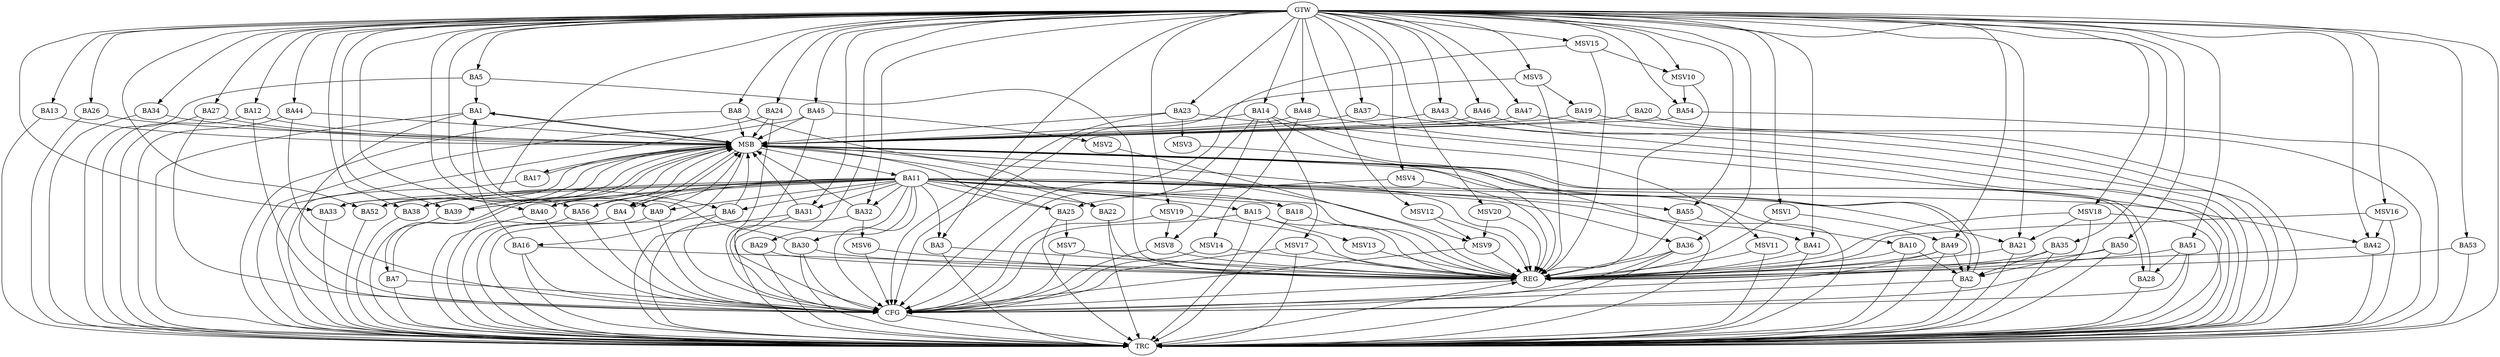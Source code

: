 strict digraph G {
  BA1 [ label="BA1" ];
  BA2 [ label="BA2" ];
  BA3 [ label="BA3" ];
  BA4 [ label="BA4" ];
  BA5 [ label="BA5" ];
  BA6 [ label="BA6" ];
  BA7 [ label="BA7" ];
  BA8 [ label="BA8" ];
  BA9 [ label="BA9" ];
  BA10 [ label="BA10" ];
  BA11 [ label="BA11" ];
  BA12 [ label="BA12" ];
  BA13 [ label="BA13" ];
  BA14 [ label="BA14" ];
  BA15 [ label="BA15" ];
  BA16 [ label="BA16" ];
  BA17 [ label="BA17" ];
  BA18 [ label="BA18" ];
  BA19 [ label="BA19" ];
  BA20 [ label="BA20" ];
  BA21 [ label="BA21" ];
  BA22 [ label="BA22" ];
  BA23 [ label="BA23" ];
  BA24 [ label="BA24" ];
  BA25 [ label="BA25" ];
  BA26 [ label="BA26" ];
  BA27 [ label="BA27" ];
  BA28 [ label="BA28" ];
  BA29 [ label="BA29" ];
  BA30 [ label="BA30" ];
  BA31 [ label="BA31" ];
  BA32 [ label="BA32" ];
  BA33 [ label="BA33" ];
  BA34 [ label="BA34" ];
  BA35 [ label="BA35" ];
  BA36 [ label="BA36" ];
  BA37 [ label="BA37" ];
  BA38 [ label="BA38" ];
  BA39 [ label="BA39" ];
  BA40 [ label="BA40" ];
  BA41 [ label="BA41" ];
  BA42 [ label="BA42" ];
  BA43 [ label="BA43" ];
  BA44 [ label="BA44" ];
  BA45 [ label="BA45" ];
  BA46 [ label="BA46" ];
  BA47 [ label="BA47" ];
  BA48 [ label="BA48" ];
  BA49 [ label="BA49" ];
  BA50 [ label="BA50" ];
  BA51 [ label="BA51" ];
  BA52 [ label="BA52" ];
  BA53 [ label="BA53" ];
  BA54 [ label="BA54" ];
  BA55 [ label="BA55" ];
  BA56 [ label="BA56" ];
  GTW [ label="GTW" ];
  REG [ label="REG" ];
  MSB [ label="MSB" ];
  CFG [ label="CFG" ];
  TRC [ label="TRC" ];
  MSV1 [ label="MSV1" ];
  MSV2 [ label="MSV2" ];
  MSV3 [ label="MSV3" ];
  MSV4 [ label="MSV4" ];
  MSV5 [ label="MSV5" ];
  MSV6 [ label="MSV6" ];
  MSV7 [ label="MSV7" ];
  MSV8 [ label="MSV8" ];
  MSV9 [ label="MSV9" ];
  MSV10 [ label="MSV10" ];
  MSV11 [ label="MSV11" ];
  MSV12 [ label="MSV12" ];
  MSV13 [ label="MSV13" ];
  MSV14 [ label="MSV14" ];
  MSV15 [ label="MSV15" ];
  MSV16 [ label="MSV16" ];
  MSV17 [ label="MSV17" ];
  MSV18 [ label="MSV18" ];
  MSV19 [ label="MSV19" ];
  MSV20 [ label="MSV20" ];
  BA5 -> BA1;
  BA10 -> BA2;
  BA11 -> BA4;
  BA16 -> BA1;
  BA30 -> BA1;
  BA35 -> BA2;
  BA49 -> BA2;
  BA50 -> BA2;
  BA51 -> BA28;
  GTW -> BA3;
  GTW -> BA5;
  GTW -> BA6;
  GTW -> BA8;
  GTW -> BA9;
  GTW -> BA12;
  GTW -> BA13;
  GTW -> BA14;
  GTW -> BA21;
  GTW -> BA23;
  GTW -> BA24;
  GTW -> BA26;
  GTW -> BA27;
  GTW -> BA29;
  GTW -> BA31;
  GTW -> BA32;
  GTW -> BA33;
  GTW -> BA34;
  GTW -> BA35;
  GTW -> BA36;
  GTW -> BA37;
  GTW -> BA38;
  GTW -> BA39;
  GTW -> BA40;
  GTW -> BA41;
  GTW -> BA42;
  GTW -> BA43;
  GTW -> BA44;
  GTW -> BA45;
  GTW -> BA46;
  GTW -> BA47;
  GTW -> BA48;
  GTW -> BA49;
  GTW -> BA50;
  GTW -> BA51;
  GTW -> BA52;
  GTW -> BA53;
  GTW -> BA54;
  GTW -> BA55;
  GTW -> BA56;
  BA3 -> REG;
  BA5 -> REG;
  BA10 -> REG;
  BA11 -> REG;
  BA15 -> REG;
  BA16 -> REG;
  BA18 -> REG;
  BA21 -> REG;
  BA22 -> REG;
  BA29 -> REG;
  BA30 -> REG;
  BA35 -> REG;
  BA36 -> REG;
  BA41 -> REG;
  BA42 -> REG;
  BA49 -> REG;
  BA50 -> REG;
  BA51 -> REG;
  BA53 -> REG;
  BA55 -> REG;
  BA1 -> MSB;
  MSB -> BA2;
  MSB -> REG;
  BA2 -> MSB;
  MSB -> BA1;
  BA4 -> MSB;
  BA6 -> MSB;
  BA7 -> MSB;
  BA8 -> MSB;
  BA9 -> MSB;
  BA12 -> MSB;
  MSB -> BA10;
  BA13 -> MSB;
  BA14 -> MSB;
  BA17 -> MSB;
  BA19 -> MSB;
  BA20 -> MSB;
  BA23 -> MSB;
  MSB -> BA22;
  BA24 -> MSB;
  MSB -> BA4;
  BA25 -> MSB;
  BA26 -> MSB;
  BA27 -> MSB;
  BA28 -> MSB;
  MSB -> BA7;
  BA31 -> MSB;
  BA32 -> MSB;
  MSB -> BA18;
  BA33 -> MSB;
  BA34 -> MSB;
  BA37 -> MSB;
  BA38 -> MSB;
  BA39 -> MSB;
  BA40 -> MSB;
  MSB -> BA28;
  BA43 -> MSB;
  MSB -> BA11;
  BA44 -> MSB;
  BA45 -> MSB;
  BA46 -> MSB;
  BA47 -> MSB;
  MSB -> BA16;
  BA48 -> MSB;
  BA52 -> MSB;
  BA54 -> MSB;
  BA56 -> MSB;
  MSB -> BA17;
  BA36 -> CFG;
  BA56 -> CFG;
  BA15 -> CFG;
  BA16 -> CFG;
  BA31 -> CFG;
  BA6 -> CFG;
  BA2 -> CFG;
  BA24 -> CFG;
  BA1 -> CFG;
  BA14 -> CFG;
  BA23 -> CFG;
  BA12 -> CFG;
  BA51 -> CFG;
  BA40 -> CFG;
  BA27 -> CFG;
  BA45 -> CFG;
  BA30 -> CFG;
  BA9 -> CFG;
  BA44 -> CFG;
  BA4 -> CFG;
  BA49 -> CFG;
  BA7 -> CFG;
  BA11 -> CFG;
  REG -> CFG;
  BA1 -> TRC;
  BA2 -> TRC;
  BA3 -> TRC;
  BA4 -> TRC;
  BA5 -> TRC;
  BA6 -> TRC;
  BA7 -> TRC;
  BA8 -> TRC;
  BA9 -> TRC;
  BA10 -> TRC;
  BA11 -> TRC;
  BA12 -> TRC;
  BA13 -> TRC;
  BA14 -> TRC;
  BA15 -> TRC;
  BA16 -> TRC;
  BA17 -> TRC;
  BA18 -> TRC;
  BA19 -> TRC;
  BA20 -> TRC;
  BA21 -> TRC;
  BA22 -> TRC;
  BA23 -> TRC;
  BA24 -> TRC;
  BA25 -> TRC;
  BA26 -> TRC;
  BA27 -> TRC;
  BA28 -> TRC;
  BA29 -> TRC;
  BA30 -> TRC;
  BA31 -> TRC;
  BA32 -> TRC;
  BA33 -> TRC;
  BA34 -> TRC;
  BA35 -> TRC;
  BA36 -> TRC;
  BA37 -> TRC;
  BA38 -> TRC;
  BA39 -> TRC;
  BA40 -> TRC;
  BA41 -> TRC;
  BA42 -> TRC;
  BA43 -> TRC;
  BA44 -> TRC;
  BA45 -> TRC;
  BA46 -> TRC;
  BA47 -> TRC;
  BA48 -> TRC;
  BA49 -> TRC;
  BA50 -> TRC;
  BA51 -> TRC;
  BA52 -> TRC;
  BA53 -> TRC;
  BA54 -> TRC;
  BA55 -> TRC;
  BA56 -> TRC;
  GTW -> TRC;
  CFG -> TRC;
  TRC -> REG;
  BA11 -> BA33;
  BA11 -> BA36;
  BA11 -> BA3;
  BA11 -> BA32;
  BA11 -> BA39;
  BA11 -> BA55;
  BA11 -> BA31;
  BA11 -> BA21;
  BA11 -> BA56;
  BA11 -> BA25;
  BA11 -> BA38;
  BA11 -> BA41;
  BA11 -> BA15;
  BA11 -> BA6;
  BA11 -> BA42;
  BA11 -> BA30;
  BA11 -> BA22;
  BA11 -> BA18;
  BA11 -> BA9;
  BA11 -> BA52;
  BA11 -> BA40;
  MSV1 -> BA49;
  GTW -> MSV1;
  MSV1 -> REG;
  BA45 -> MSV2;
  MSV2 -> REG;
  BA23 -> MSV3;
  MSV3 -> REG;
  MSV4 -> BA25;
  GTW -> MSV4;
  MSV4 -> REG;
  MSV5 -> BA19;
  GTW -> MSV5;
  MSV5 -> REG;
  MSV5 -> CFG;
  BA32 -> MSV6;
  MSV6 -> REG;
  MSV6 -> CFG;
  BA25 -> MSV7;
  MSV7 -> REG;
  MSV7 -> CFG;
  BA14 -> MSV8;
  MSV8 -> REG;
  MSV8 -> CFG;
  BA8 -> MSV9;
  MSV9 -> REG;
  MSV9 -> CFG;
  MSV10 -> BA54;
  GTW -> MSV10;
  MSV10 -> REG;
  BA14 -> MSV11;
  MSV11 -> REG;
  MSV11 -> TRC;
  MSV12 -> MSV9;
  GTW -> MSV12;
  MSV12 -> REG;
  BA15 -> MSV13;
  MSV13 -> REG;
  BA48 -> MSV14;
  MSV14 -> REG;
  MSV14 -> CFG;
  MSV15 -> MSV10;
  GTW -> MSV15;
  MSV15 -> REG;
  MSV15 -> CFG;
  MSV16 -> BA42;
  GTW -> MSV16;
  MSV16 -> REG;
  MSV16 -> TRC;
  BA14 -> MSV17;
  MSV17 -> REG;
  MSV17 -> TRC;
  MSV17 -> CFG;
  MSV18 -> BA21;
  GTW -> MSV18;
  MSV18 -> REG;
  MSV18 -> TRC;
  MSV18 -> CFG;
  MSV19 -> MSV8;
  GTW -> MSV19;
  MSV19 -> REG;
  MSV19 -> CFG;
  MSV20 -> MSV9;
  GTW -> MSV20;
  MSV20 -> REG;
}
